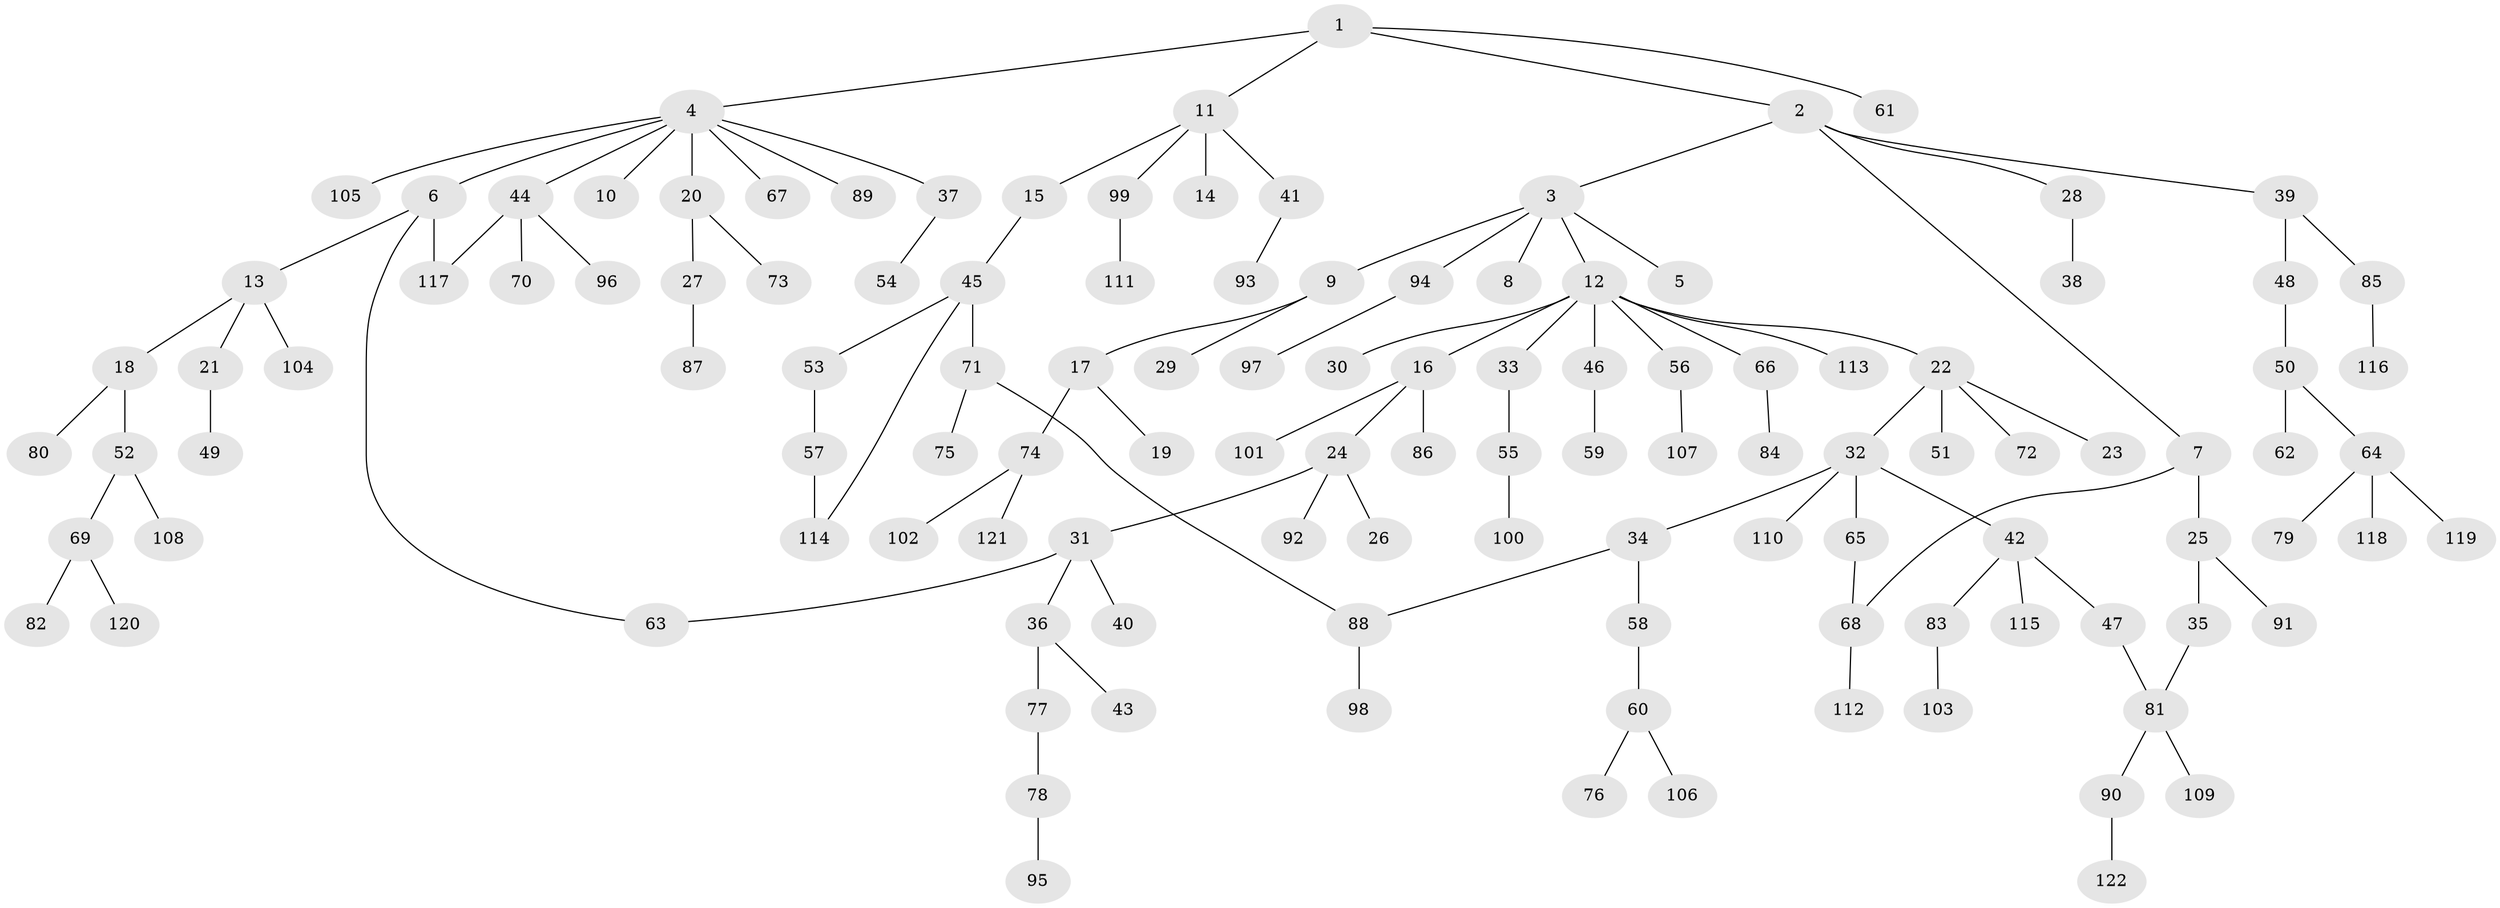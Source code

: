// coarse degree distribution, {2: 0.36065573770491804, 6: 0.01639344262295082, 1: 0.3770491803278688, 3: 0.16393442622950818, 8: 0.01639344262295082, 7: 0.01639344262295082, 4: 0.04918032786885246}
// Generated by graph-tools (version 1.1) at 2025/36/03/04/25 23:36:10]
// undirected, 122 vertices, 127 edges
graph export_dot {
  node [color=gray90,style=filled];
  1;
  2;
  3;
  4;
  5;
  6;
  7;
  8;
  9;
  10;
  11;
  12;
  13;
  14;
  15;
  16;
  17;
  18;
  19;
  20;
  21;
  22;
  23;
  24;
  25;
  26;
  27;
  28;
  29;
  30;
  31;
  32;
  33;
  34;
  35;
  36;
  37;
  38;
  39;
  40;
  41;
  42;
  43;
  44;
  45;
  46;
  47;
  48;
  49;
  50;
  51;
  52;
  53;
  54;
  55;
  56;
  57;
  58;
  59;
  60;
  61;
  62;
  63;
  64;
  65;
  66;
  67;
  68;
  69;
  70;
  71;
  72;
  73;
  74;
  75;
  76;
  77;
  78;
  79;
  80;
  81;
  82;
  83;
  84;
  85;
  86;
  87;
  88;
  89;
  90;
  91;
  92;
  93;
  94;
  95;
  96;
  97;
  98;
  99;
  100;
  101;
  102;
  103;
  104;
  105;
  106;
  107;
  108;
  109;
  110;
  111;
  112;
  113;
  114;
  115;
  116;
  117;
  118;
  119;
  120;
  121;
  122;
  1 -- 2;
  1 -- 4;
  1 -- 11;
  1 -- 61;
  2 -- 3;
  2 -- 7;
  2 -- 28;
  2 -- 39;
  3 -- 5;
  3 -- 8;
  3 -- 9;
  3 -- 12;
  3 -- 94;
  4 -- 6;
  4 -- 10;
  4 -- 20;
  4 -- 37;
  4 -- 44;
  4 -- 67;
  4 -- 89;
  4 -- 105;
  6 -- 13;
  6 -- 63;
  6 -- 117;
  7 -- 25;
  7 -- 68;
  9 -- 17;
  9 -- 29;
  11 -- 14;
  11 -- 15;
  11 -- 41;
  11 -- 99;
  12 -- 16;
  12 -- 22;
  12 -- 30;
  12 -- 33;
  12 -- 46;
  12 -- 56;
  12 -- 66;
  12 -- 113;
  13 -- 18;
  13 -- 21;
  13 -- 104;
  15 -- 45;
  16 -- 24;
  16 -- 86;
  16 -- 101;
  17 -- 19;
  17 -- 74;
  18 -- 52;
  18 -- 80;
  20 -- 27;
  20 -- 73;
  21 -- 49;
  22 -- 23;
  22 -- 32;
  22 -- 51;
  22 -- 72;
  24 -- 26;
  24 -- 31;
  24 -- 92;
  25 -- 35;
  25 -- 91;
  27 -- 87;
  28 -- 38;
  31 -- 36;
  31 -- 40;
  31 -- 63;
  32 -- 34;
  32 -- 42;
  32 -- 65;
  32 -- 110;
  33 -- 55;
  34 -- 58;
  34 -- 88;
  35 -- 81;
  36 -- 43;
  36 -- 77;
  37 -- 54;
  39 -- 48;
  39 -- 85;
  41 -- 93;
  42 -- 47;
  42 -- 83;
  42 -- 115;
  44 -- 70;
  44 -- 96;
  44 -- 117;
  45 -- 53;
  45 -- 71;
  45 -- 114;
  46 -- 59;
  47 -- 81;
  48 -- 50;
  50 -- 62;
  50 -- 64;
  52 -- 69;
  52 -- 108;
  53 -- 57;
  55 -- 100;
  56 -- 107;
  57 -- 114;
  58 -- 60;
  60 -- 76;
  60 -- 106;
  64 -- 79;
  64 -- 118;
  64 -- 119;
  65 -- 68;
  66 -- 84;
  68 -- 112;
  69 -- 82;
  69 -- 120;
  71 -- 75;
  71 -- 88;
  74 -- 102;
  74 -- 121;
  77 -- 78;
  78 -- 95;
  81 -- 90;
  81 -- 109;
  83 -- 103;
  85 -- 116;
  88 -- 98;
  90 -- 122;
  94 -- 97;
  99 -- 111;
}
